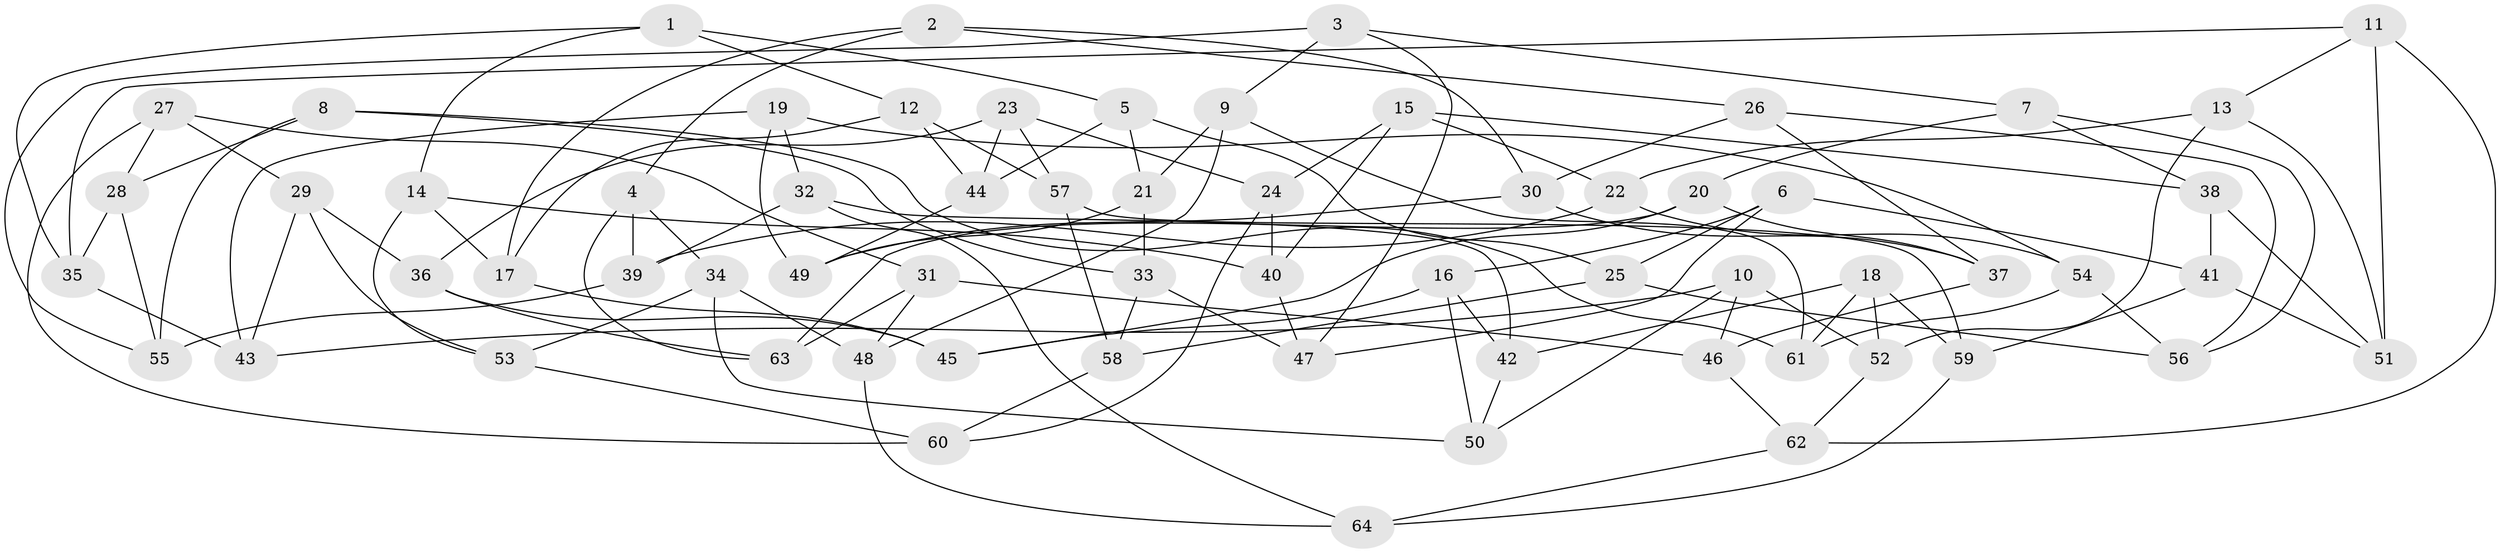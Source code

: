 // Generated by graph-tools (version 1.1) at 2025/38/03/09/25 02:38:08]
// undirected, 64 vertices, 128 edges
graph export_dot {
graph [start="1"]
  node [color=gray90,style=filled];
  1;
  2;
  3;
  4;
  5;
  6;
  7;
  8;
  9;
  10;
  11;
  12;
  13;
  14;
  15;
  16;
  17;
  18;
  19;
  20;
  21;
  22;
  23;
  24;
  25;
  26;
  27;
  28;
  29;
  30;
  31;
  32;
  33;
  34;
  35;
  36;
  37;
  38;
  39;
  40;
  41;
  42;
  43;
  44;
  45;
  46;
  47;
  48;
  49;
  50;
  51;
  52;
  53;
  54;
  55;
  56;
  57;
  58;
  59;
  60;
  61;
  62;
  63;
  64;
  1 -- 35;
  1 -- 14;
  1 -- 5;
  1 -- 12;
  2 -- 26;
  2 -- 4;
  2 -- 17;
  2 -- 30;
  3 -- 7;
  3 -- 47;
  3 -- 9;
  3 -- 55;
  4 -- 34;
  4 -- 39;
  4 -- 63;
  5 -- 21;
  5 -- 25;
  5 -- 44;
  6 -- 47;
  6 -- 25;
  6 -- 41;
  6 -- 16;
  7 -- 38;
  7 -- 56;
  7 -- 20;
  8 -- 28;
  8 -- 61;
  8 -- 33;
  8 -- 55;
  9 -- 21;
  9 -- 48;
  9 -- 61;
  10 -- 46;
  10 -- 52;
  10 -- 50;
  10 -- 43;
  11 -- 62;
  11 -- 13;
  11 -- 51;
  11 -- 35;
  12 -- 44;
  12 -- 17;
  12 -- 57;
  13 -- 22;
  13 -- 51;
  13 -- 52;
  14 -- 40;
  14 -- 17;
  14 -- 53;
  15 -- 22;
  15 -- 38;
  15 -- 24;
  15 -- 40;
  16 -- 50;
  16 -- 45;
  16 -- 42;
  17 -- 45;
  18 -- 42;
  18 -- 59;
  18 -- 52;
  18 -- 61;
  19 -- 49;
  19 -- 54;
  19 -- 32;
  19 -- 43;
  20 -- 45;
  20 -- 63;
  20 -- 37;
  21 -- 33;
  21 -- 49;
  22 -- 54;
  22 -- 39;
  23 -- 57;
  23 -- 24;
  23 -- 44;
  23 -- 36;
  24 -- 40;
  24 -- 60;
  25 -- 58;
  25 -- 56;
  26 -- 30;
  26 -- 37;
  26 -- 56;
  27 -- 28;
  27 -- 60;
  27 -- 31;
  27 -- 29;
  28 -- 35;
  28 -- 55;
  29 -- 43;
  29 -- 36;
  29 -- 53;
  30 -- 37;
  30 -- 49;
  31 -- 63;
  31 -- 46;
  31 -- 48;
  32 -- 42;
  32 -- 64;
  32 -- 39;
  33 -- 47;
  33 -- 58;
  34 -- 50;
  34 -- 48;
  34 -- 53;
  35 -- 43;
  36 -- 45;
  36 -- 63;
  37 -- 46;
  38 -- 51;
  38 -- 41;
  39 -- 55;
  40 -- 47;
  41 -- 51;
  41 -- 59;
  42 -- 50;
  44 -- 49;
  46 -- 62;
  48 -- 64;
  52 -- 62;
  53 -- 60;
  54 -- 61;
  54 -- 56;
  57 -- 58;
  57 -- 59;
  58 -- 60;
  59 -- 64;
  62 -- 64;
}
